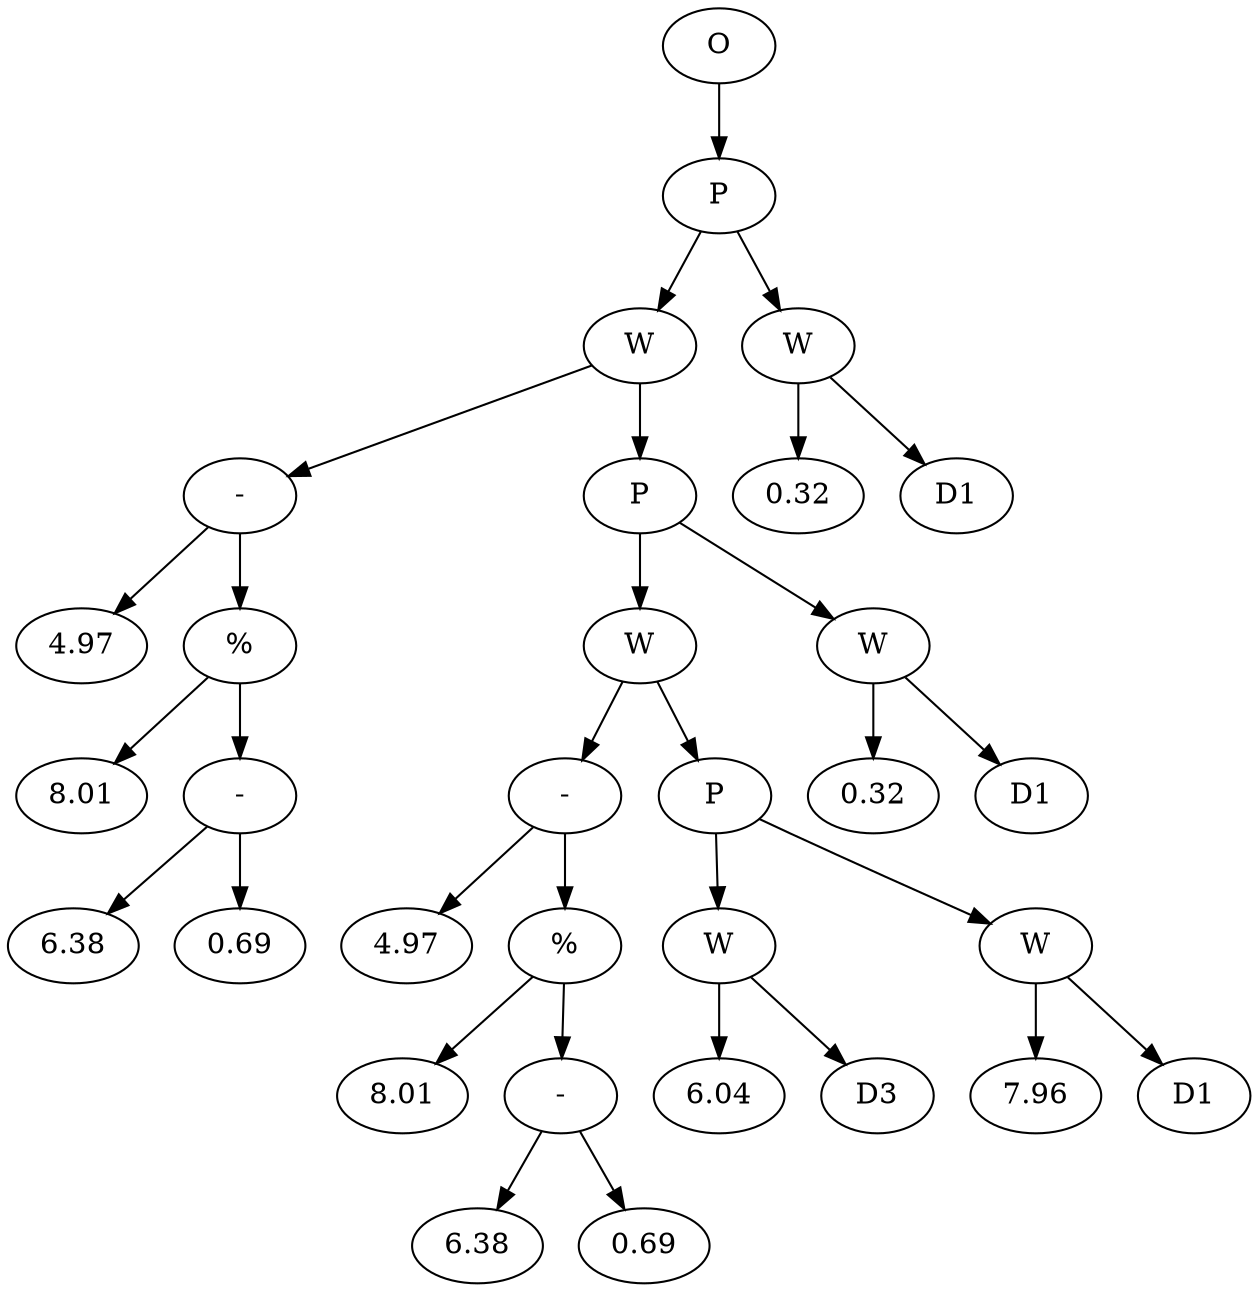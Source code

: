// Tree
digraph {
	297151 [label=O]
	297152 [label=P]
	297151 -> 297152
	297153 [label=W]
	297152 -> 297153
	297154 [label="-"]
	297153 -> 297154
	297155 [label=4.97]
	297154 -> 297155
	297156 [label="%"]
	297154 -> 297156
	297157 [label=8.01]
	297156 -> 297157
	297158 [label="-"]
	297156 -> 297158
	297159 [label=6.38]
	297158 -> 297159
	297160 [label=0.69]
	297158 -> 297160
	297161 [label=P]
	297153 -> 297161
	297162 [label=W]
	297161 -> 297162
	297163 [label="-"]
	297162 -> 297163
	297164 [label=4.97]
	297163 -> 297164
	297165 [label="%"]
	297163 -> 297165
	297166 [label=8.01]
	297165 -> 297166
	297167 [label="-"]
	297165 -> 297167
	297168 [label=6.38]
	297167 -> 297168
	297169 [label=0.69]
	297167 -> 297169
	297170 [label=P]
	297162 -> 297170
	297171 [label=W]
	297170 -> 297171
	297172 [label=6.04]
	297171 -> 297172
	297173 [label=D3]
	297171 -> 297173
	297174 [label=W]
	297170 -> 297174
	297175 [label=7.96]
	297174 -> 297175
	297176 [label=D1]
	297174 -> 297176
	297177 [label=W]
	297161 -> 297177
	297178 [label=0.32]
	297177 -> 297178
	297179 [label=D1]
	297177 -> 297179
	297180 [label=W]
	297152 -> 297180
	297181 [label=0.32]
	297180 -> 297181
	297182 [label=D1]
	297180 -> 297182
}
